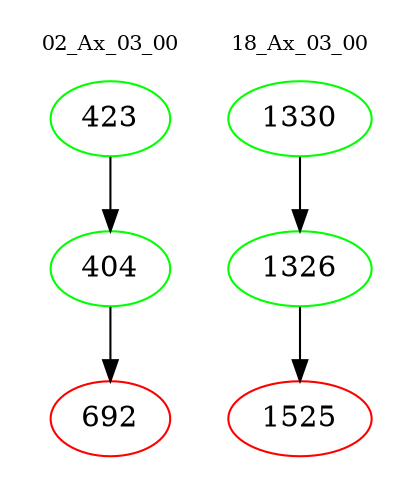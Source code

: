 digraph{
subgraph cluster_0 {
color = white
label = "02_Ax_03_00";
fontsize=10;
T0_423 [label="423", color="green"]
T0_423 -> T0_404 [color="black"]
T0_404 [label="404", color="green"]
T0_404 -> T0_692 [color="black"]
T0_692 [label="692", color="red"]
}
subgraph cluster_1 {
color = white
label = "18_Ax_03_00";
fontsize=10;
T1_1330 [label="1330", color="green"]
T1_1330 -> T1_1326 [color="black"]
T1_1326 [label="1326", color="green"]
T1_1326 -> T1_1525 [color="black"]
T1_1525 [label="1525", color="red"]
}
}
